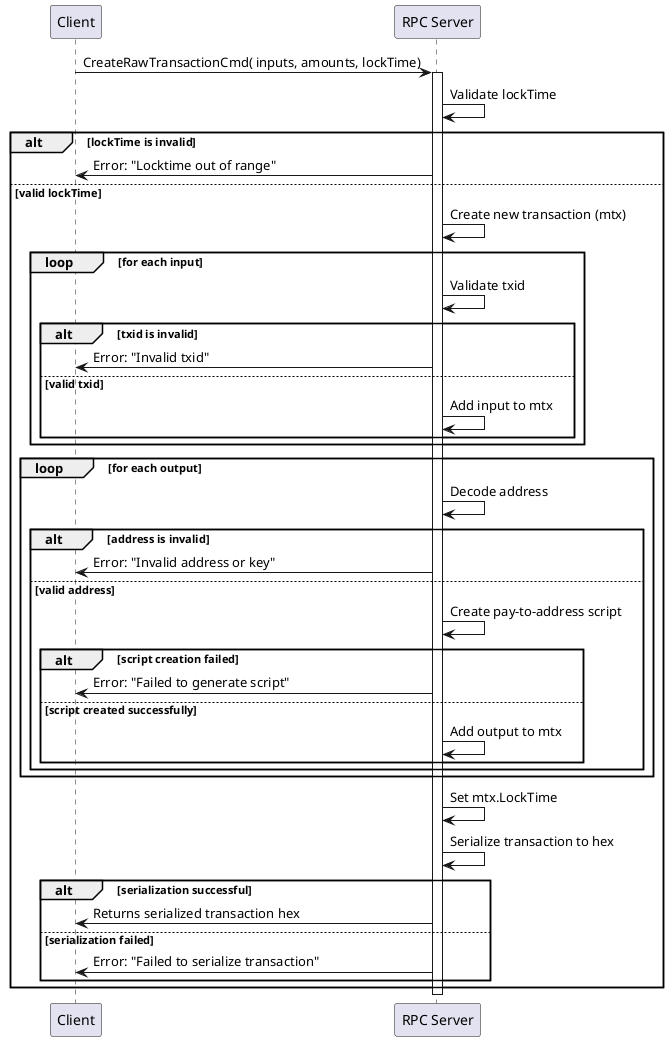 @startuml
participant Client
participant "RPC Server" as RPC

Client -> RPC : CreateRawTransactionCmd( inputs, amounts, lockTime)
activate RPC

RPC -> RPC : Validate lockTime
alt lockTime is invalid
    RPC -> Client : Error: "Locktime out of range"
else valid lockTime
    RPC -> RPC : Create new transaction (mtx)
    loop for each input
        RPC -> RPC : Validate txid
        alt txid is invalid
            RPC -> Client : Error: "Invalid txid"
        else valid txid
            RPC -> RPC : Add input to mtx
        end
    end
    loop for each output
        RPC -> RPC : Decode address
        alt address is invalid
            RPC -> Client : Error: "Invalid address or key"
        else valid address
            RPC -> RPC : Create pay-to-address script
            alt script creation failed
                RPC -> Client : Error: "Failed to generate script"
            else script created successfully
                RPC -> RPC : Add output to mtx
            end
        end
    end
    RPC -> RPC : Set mtx.LockTime
    RPC -> RPC : Serialize transaction to hex
    alt serialization successful
        RPC -> Client : Returns serialized transaction hex
    else serialization failed
        RPC -> Client : Error: "Failed to serialize transaction"
    end
end

deactivate RPC
@enduml
